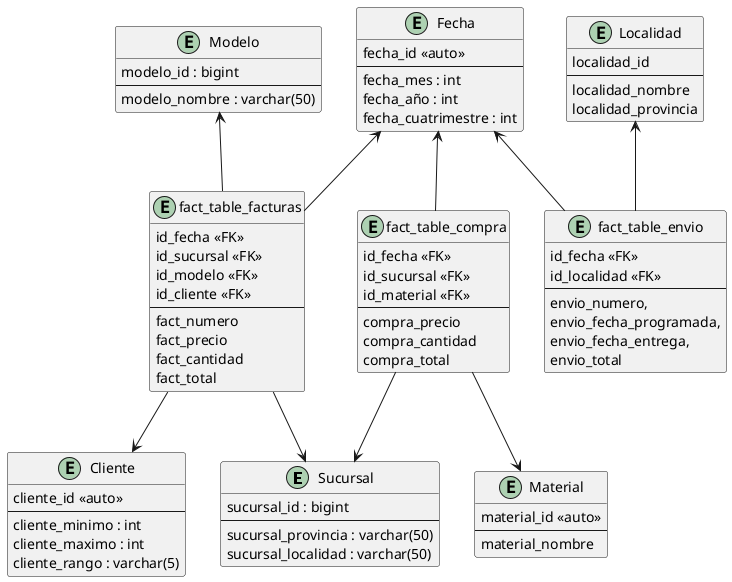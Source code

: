 @startuml BI
hide methods

entity Sucursal {
    sucursal_id : bigint
    --
    sucursal_provincia : varchar(50)
    sucursal_localidad : varchar(50)
}

entity Cliente {
    cliente_id <<auto>>
    --
    cliente_minimo : int
    cliente_maximo : int
    cliente_rango : varchar(5)
}

entity Modelo {
    modelo_id : bigint
    --
    modelo_nombre : varchar(50)
}

entity Fecha {
    fecha_id <<auto>>
    --
    fecha_mes : int
    fecha_año : int
    fecha_cuatrimestre : int
}

entity Material {
    material_id <<auto>>
    --
    material_nombre
}

entity Localidad {
    localidad_id
    --
    localidad_nombre
    localidad_provincia
}

entity fact_table_facturas {
    id_fecha <<FK>>
    id_sucursal <<FK>>
    id_modelo <<FK>>
    id_cliente <<FK>>
    --
    fact_numero
    fact_precio
    fact_cantidad
    fact_total
}

entity fact_table_compra {
    id_fecha <<FK>>
    id_sucursal <<FK>>
    id_material <<FK>>
    --
    compra_precio
    compra_cantidad
    compra_total
}

entity fact_table_envio {
    id_fecha <<FK>>
    id_localidad <<FK>>
    --
	envio_numero,
	envio_fecha_programada,
	envio_fecha_entrega,
	envio_total 
}


fact_table_facturas --> Cliente
fact_table_facturas --> Sucursal
Fecha <-- fact_table_facturas
Modelo <-- fact_table_facturas

Fecha <-- fact_table_compra
fact_table_compra --> Sucursal
fact_table_compra --> Material

Fecha <-- fact_table_envio
Localidad <-- fact_table_envio

@enduml